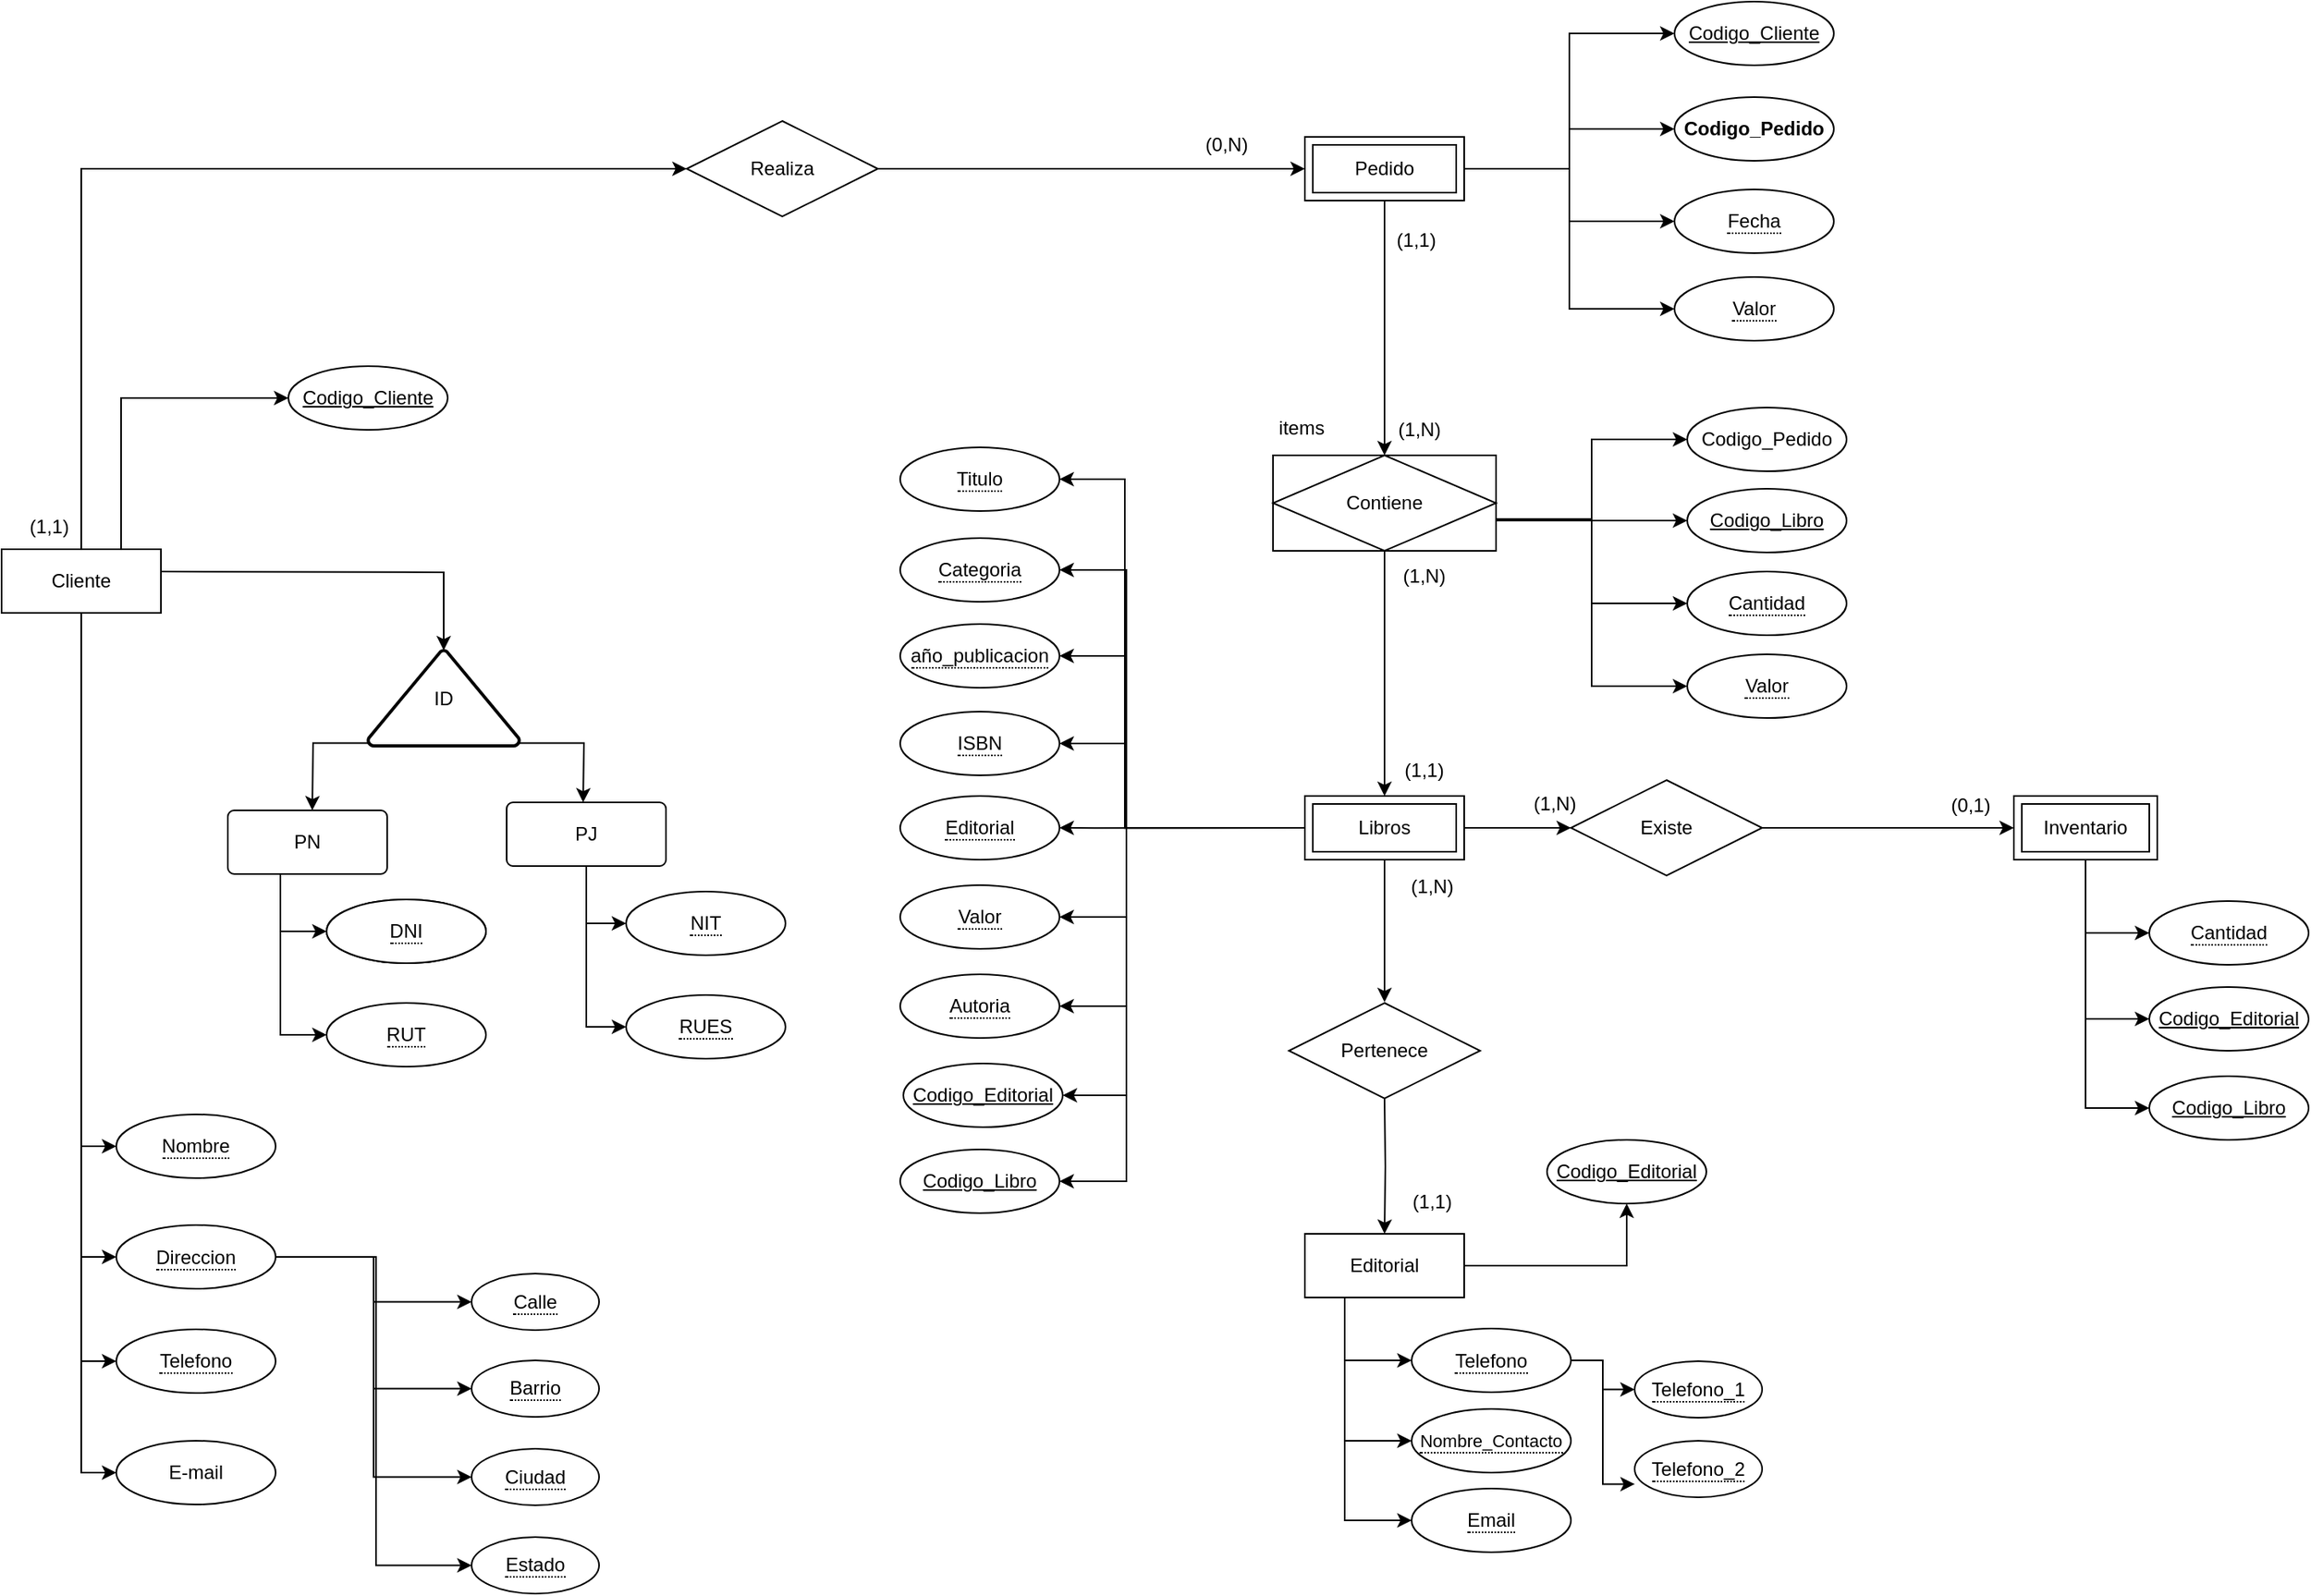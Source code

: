 <mxfile version="26.2.15">
  <diagram name="Página-1" id="f76_jhoxPVviZG38z_1E">
    <mxGraphModel dx="1513" dy="857" grid="1" gridSize="10" guides="1" tooltips="1" connect="1" arrows="1" fold="1" page="1" pageScale="1" pageWidth="827" pageHeight="1169" math="0" shadow="0">
      <root>
        <mxCell id="0" />
        <mxCell id="1" parent="0" />
        <mxCell id="34kUV8tnnTnbiP_79MM_-29" style="edgeStyle=orthogonalEdgeStyle;rounded=0;orthogonalLoop=1;jettySize=auto;html=1;entryX=0.5;entryY=0;entryDx=0;entryDy=0;entryPerimeter=0;" parent="1" target="34kUV8tnnTnbiP_79MM_-28" edge="1">
          <mxGeometry relative="1" as="geometry">
            <mxPoint x="-597" y="418" as="targetPoint" />
            <mxPoint x="-621" y="373" as="sourcePoint" />
          </mxGeometry>
        </mxCell>
        <mxCell id="MqPCgHGpFxPd_fm8tu7P-38" style="edgeStyle=orthogonalEdgeStyle;rounded=0;orthogonalLoop=1;jettySize=auto;html=1;entryX=0.5;entryY=0;entryDx=0;entryDy=0;" parent="1" source="MqPCgHGpFxPd_fm8tu7P-28" target="MqPCgHGpFxPd_fm8tu7P-52" edge="1">
          <mxGeometry relative="1" as="geometry">
            <mxPoint x="148" y="274" as="targetPoint" />
          </mxGeometry>
        </mxCell>
        <mxCell id="34kUV8tnnTnbiP_79MM_-56" style="edgeStyle=orthogonalEdgeStyle;rounded=0;orthogonalLoop=1;jettySize=auto;html=1;entryX=0;entryY=0.5;entryDx=0;entryDy=0;" parent="1" source="MqPCgHGpFxPd_fm8tu7P-28" target="34kUV8tnnTnbiP_79MM_-54" edge="1">
          <mxGeometry relative="1" as="geometry" />
        </mxCell>
        <mxCell id="34kUV8tnnTnbiP_79MM_-57" style="edgeStyle=orthogonalEdgeStyle;rounded=0;orthogonalLoop=1;jettySize=auto;html=1;exitX=1;exitY=0.5;exitDx=0;exitDy=0;entryX=0;entryY=0.5;entryDx=0;entryDy=0;" parent="1" source="MqPCgHGpFxPd_fm8tu7P-28" target="34kUV8tnnTnbiP_79MM_-55" edge="1">
          <mxGeometry relative="1" as="geometry" />
        </mxCell>
        <mxCell id="nPXkG0UGi4ukzNOWjnQM-18" style="edgeStyle=orthogonalEdgeStyle;rounded=0;orthogonalLoop=1;jettySize=auto;html=1;entryX=0;entryY=0.5;entryDx=0;entryDy=0;" parent="1" source="MqPCgHGpFxPd_fm8tu7P-28" target="nPXkG0UGi4ukzNOWjnQM-17" edge="1">
          <mxGeometry relative="1" as="geometry" />
        </mxCell>
        <mxCell id="nPXkG0UGi4ukzNOWjnQM-19" style="edgeStyle=orthogonalEdgeStyle;rounded=0;orthogonalLoop=1;jettySize=auto;html=1;entryX=0;entryY=0.5;entryDx=0;entryDy=0;" parent="1" source="MqPCgHGpFxPd_fm8tu7P-28" target="nPXkG0UGi4ukzNOWjnQM-8" edge="1">
          <mxGeometry relative="1" as="geometry" />
        </mxCell>
        <mxCell id="MqPCgHGpFxPd_fm8tu7P-28" value="Pedido" style="shape=ext;margin=3;double=1;whiteSpace=wrap;html=1;align=center;" parent="1" vertex="1">
          <mxGeometry x="98" y="100" width="100" height="40" as="geometry" />
        </mxCell>
        <mxCell id="34kUV8tnnTnbiP_79MM_-85" style="edgeStyle=orthogonalEdgeStyle;rounded=0;orthogonalLoop=1;jettySize=auto;html=1;exitX=0.25;exitY=1;exitDx=0;exitDy=0;entryX=0;entryY=0.5;entryDx=0;entryDy=0;" parent="1" source="MqPCgHGpFxPd_fm8tu7P-29" target="34kUV8tnnTnbiP_79MM_-76" edge="1">
          <mxGeometry relative="1" as="geometry" />
        </mxCell>
        <mxCell id="34kUV8tnnTnbiP_79MM_-86" style="edgeStyle=orthogonalEdgeStyle;rounded=0;orthogonalLoop=1;jettySize=auto;html=1;exitX=0.25;exitY=1;exitDx=0;exitDy=0;entryX=0;entryY=0.5;entryDx=0;entryDy=0;" parent="1" source="MqPCgHGpFxPd_fm8tu7P-29" target="34kUV8tnnTnbiP_79MM_-77" edge="1">
          <mxGeometry relative="1" as="geometry" />
        </mxCell>
        <mxCell id="34kUV8tnnTnbiP_79MM_-87" style="edgeStyle=orthogonalEdgeStyle;rounded=0;orthogonalLoop=1;jettySize=auto;html=1;exitX=0.25;exitY=1;exitDx=0;exitDy=0;entryX=0;entryY=0.5;entryDx=0;entryDy=0;" parent="1" source="MqPCgHGpFxPd_fm8tu7P-29" target="34kUV8tnnTnbiP_79MM_-78" edge="1">
          <mxGeometry relative="1" as="geometry" />
        </mxCell>
        <mxCell id="nPXkG0UGi4ukzNOWjnQM-37" style="edgeStyle=orthogonalEdgeStyle;rounded=0;orthogonalLoop=1;jettySize=auto;html=1;entryX=0.5;entryY=1;entryDx=0;entryDy=0;" parent="1" source="MqPCgHGpFxPd_fm8tu7P-29" target="nPXkG0UGi4ukzNOWjnQM-6" edge="1">
          <mxGeometry relative="1" as="geometry" />
        </mxCell>
        <mxCell id="MqPCgHGpFxPd_fm8tu7P-29" value="Editorial" style="whiteSpace=wrap;html=1;align=center;" parent="1" vertex="1">
          <mxGeometry x="98" y="789" width="100" height="40" as="geometry" />
        </mxCell>
        <mxCell id="MqPCgHGpFxPd_fm8tu7P-43" style="edgeStyle=orthogonalEdgeStyle;rounded=0;orthogonalLoop=1;jettySize=auto;html=1;entryX=0.5;entryY=0;entryDx=0;entryDy=0;" parent="1" source="MqPCgHGpFxPd_fm8tu7P-30" edge="1">
          <mxGeometry relative="1" as="geometry">
            <mxPoint x="148" y="643.5" as="targetPoint" />
          </mxGeometry>
        </mxCell>
        <mxCell id="MqPCgHGpFxPd_fm8tu7P-48" style="edgeStyle=orthogonalEdgeStyle;rounded=0;orthogonalLoop=1;jettySize=auto;html=1;entryX=0;entryY=0.5;entryDx=0;entryDy=0;" parent="1" source="MqPCgHGpFxPd_fm8tu7P-30" target="MqPCgHGpFxPd_fm8tu7P-47" edge="1">
          <mxGeometry relative="1" as="geometry">
            <mxPoint x="299" y="534" as="targetPoint" />
          </mxGeometry>
        </mxCell>
        <mxCell id="34kUV8tnnTnbiP_79MM_-70" style="edgeStyle=orthogonalEdgeStyle;rounded=0;orthogonalLoop=1;jettySize=auto;html=1;entryX=1;entryY=0.5;entryDx=0;entryDy=0;exitX=0;exitY=0.5;exitDx=0;exitDy=0;" parent="1" source="MqPCgHGpFxPd_fm8tu7P-30" target="34kUV8tnnTnbiP_79MM_-61" edge="1">
          <mxGeometry relative="1" as="geometry">
            <mxPoint x="-55.0" y="308" as="targetPoint" />
            <Array as="points">
              <mxPoint x="-14" y="534" />
              <mxPoint x="-14" y="372" />
            </Array>
            <mxPoint x="44" y="534" as="sourcePoint" />
          </mxGeometry>
        </mxCell>
        <mxCell id="34kUV8tnnTnbiP_79MM_-71" style="edgeStyle=orthogonalEdgeStyle;rounded=0;orthogonalLoop=1;jettySize=auto;html=1;entryX=1;entryY=0.5;entryDx=0;entryDy=0;exitX=0;exitY=0.5;exitDx=0;exitDy=0;" parent="1" source="MqPCgHGpFxPd_fm8tu7P-30" target="34kUV8tnnTnbiP_79MM_-62" edge="1">
          <mxGeometry relative="1" as="geometry">
            <mxPoint x="-55.0" y="362.0" as="targetPoint" />
            <Array as="points">
              <mxPoint x="-14" y="534" />
              <mxPoint x="-14" y="426" />
            </Array>
            <mxPoint x="44" y="534" as="sourcePoint" />
          </mxGeometry>
        </mxCell>
        <mxCell id="34kUV8tnnTnbiP_79MM_-72" style="edgeStyle=orthogonalEdgeStyle;rounded=0;orthogonalLoop=1;jettySize=auto;html=1;entryX=1;entryY=0.5;entryDx=0;entryDy=0;exitX=0;exitY=0.5;exitDx=0;exitDy=0;" parent="1" source="MqPCgHGpFxPd_fm8tu7P-30" target="34kUV8tnnTnbiP_79MM_-63" edge="1">
          <mxGeometry relative="1" as="geometry">
            <mxPoint x="-55.0" y="515" as="targetPoint" />
            <Array as="points">
              <mxPoint x="-14" y="534" />
              <mxPoint x="-14" y="481" />
            </Array>
            <mxPoint x="44" y="534.059" as="sourcePoint" />
          </mxGeometry>
        </mxCell>
        <mxCell id="34kUV8tnnTnbiP_79MM_-75" style="edgeStyle=orthogonalEdgeStyle;rounded=0;orthogonalLoop=1;jettySize=auto;html=1;entryX=1;entryY=0.5;entryDx=0;entryDy=0;exitX=0;exitY=0.5;exitDx=0;exitDy=0;" parent="1" source="MqPCgHGpFxPd_fm8tu7P-30" target="34kUV8tnnTnbiP_79MM_-67" edge="1">
          <mxGeometry relative="1" as="geometry">
            <mxPoint x="-55.0" y="663" as="targetPoint" />
            <Array as="points">
              <mxPoint x="-14" y="534" />
              <mxPoint x="-14" y="646" />
            </Array>
            <mxPoint x="44" y="534.059" as="sourcePoint" />
          </mxGeometry>
        </mxCell>
        <mxCell id="nPXkG0UGi4ukzNOWjnQM-13" style="edgeStyle=orthogonalEdgeStyle;rounded=0;orthogonalLoop=1;jettySize=auto;html=1;entryX=1;entryY=0.5;entryDx=0;entryDy=0;exitX=0;exitY=0.5;exitDx=0;exitDy=0;" parent="1" source="MqPCgHGpFxPd_fm8tu7P-30" target="nPXkG0UGi4ukzNOWjnQM-12" edge="1">
          <mxGeometry relative="1" as="geometry">
            <mxPoint x="44" y="534.059" as="sourcePoint" />
            <Array as="points">
              <mxPoint x="-14" y="534" />
              <mxPoint x="-14" y="702" />
            </Array>
          </mxGeometry>
        </mxCell>
        <mxCell id="nPXkG0UGi4ukzNOWjnQM-25" style="edgeStyle=orthogonalEdgeStyle;rounded=0;orthogonalLoop=1;jettySize=auto;html=1;entryX=1;entryY=0.5;entryDx=0;entryDy=0;exitX=0;exitY=0.5;exitDx=0;exitDy=0;" parent="1" source="MqPCgHGpFxPd_fm8tu7P-30" target="nPXkG0UGi4ukzNOWjnQM-24" edge="1">
          <mxGeometry relative="1" as="geometry">
            <mxPoint x="44" y="534.059" as="sourcePoint" />
            <Array as="points">
              <mxPoint x="-14" y="534" />
              <mxPoint x="-14" y="756" />
            </Array>
          </mxGeometry>
        </mxCell>
        <mxCell id="nPXkG0UGi4ukzNOWjnQM-34" style="edgeStyle=orthogonalEdgeStyle;rounded=0;orthogonalLoop=1;jettySize=auto;html=1;entryX=1;entryY=0.5;entryDx=0;entryDy=0;" parent="1" target="34kUV8tnnTnbiP_79MM_-60" edge="1">
          <mxGeometry relative="1" as="geometry">
            <mxPoint x="105" y="534.059" as="sourcePoint" />
            <mxPoint x="-49.0" y="315" as="targetPoint" />
            <Array as="points">
              <mxPoint x="-15" y="534" />
              <mxPoint x="-15" y="315" />
            </Array>
          </mxGeometry>
        </mxCell>
        <mxCell id="MqPCgHGpFxPd_fm8tu7P-30" value="Libros" style="shape=ext;margin=3;double=1;whiteSpace=wrap;html=1;align=center;" parent="1" vertex="1">
          <mxGeometry x="98" y="514" width="100" height="40" as="geometry" />
        </mxCell>
        <mxCell id="nPXkG0UGi4ukzNOWjnQM-15" style="edgeStyle=orthogonalEdgeStyle;rounded=0;orthogonalLoop=1;jettySize=auto;html=1;entryX=0;entryY=0.5;entryDx=0;entryDy=0;" parent="1" source="MqPCgHGpFxPd_fm8tu7P-31" target="34kUV8tnnTnbiP_79MM_-58" edge="1">
          <mxGeometry relative="1" as="geometry" />
        </mxCell>
        <mxCell id="nPXkG0UGi4ukzNOWjnQM-16" style="edgeStyle=orthogonalEdgeStyle;rounded=0;orthogonalLoop=1;jettySize=auto;html=1;entryX=0;entryY=0.5;entryDx=0;entryDy=0;" parent="1" source="MqPCgHGpFxPd_fm8tu7P-31" target="nPXkG0UGi4ukzNOWjnQM-14" edge="1">
          <mxGeometry relative="1" as="geometry" />
        </mxCell>
        <mxCell id="nPXkG0UGi4ukzNOWjnQM-29" style="edgeStyle=orthogonalEdgeStyle;rounded=0;orthogonalLoop=1;jettySize=auto;html=1;entryX=0;entryY=0.5;entryDx=0;entryDy=0;" parent="1" source="MqPCgHGpFxPd_fm8tu7P-31" target="nPXkG0UGi4ukzNOWjnQM-28" edge="1">
          <mxGeometry relative="1" as="geometry" />
        </mxCell>
        <mxCell id="MqPCgHGpFxPd_fm8tu7P-31" value="Inventario" style="shape=ext;margin=3;double=1;whiteSpace=wrap;html=1;align=center;" parent="1" vertex="1">
          <mxGeometry x="543" y="514" width="90" height="40" as="geometry" />
        </mxCell>
        <mxCell id="MqPCgHGpFxPd_fm8tu7P-34" style="edgeStyle=orthogonalEdgeStyle;rounded=0;orthogonalLoop=1;jettySize=auto;html=1;" parent="1" source="MqPCgHGpFxPd_fm8tu7P-32" target="MqPCgHGpFxPd_fm8tu7P-28" edge="1">
          <mxGeometry relative="1" as="geometry" />
        </mxCell>
        <mxCell id="MqPCgHGpFxPd_fm8tu7P-32" value="Realiza" style="shape=rhombus;perimeter=rhombusPerimeter;whiteSpace=wrap;html=1;align=center;" parent="1" vertex="1">
          <mxGeometry x="-290" y="90" width="120" height="60" as="geometry" />
        </mxCell>
        <mxCell id="MqPCgHGpFxPd_fm8tu7P-35" value="(1,1)" style="text;html=1;align=center;verticalAlign=middle;whiteSpace=wrap;rounded=0;" parent="1" vertex="1">
          <mxGeometry x="-720" y="330" width="60" height="30" as="geometry" />
        </mxCell>
        <mxCell id="MqPCgHGpFxPd_fm8tu7P-36" value="(0,N)" style="text;html=1;align=center;verticalAlign=middle;whiteSpace=wrap;rounded=0;" parent="1" vertex="1">
          <mxGeometry x="19" y="90" width="60" height="30" as="geometry" />
        </mxCell>
        <mxCell id="MqPCgHGpFxPd_fm8tu7P-39" style="edgeStyle=orthogonalEdgeStyle;rounded=0;orthogonalLoop=1;jettySize=auto;html=1;entryX=0.5;entryY=0;entryDx=0;entryDy=0;" parent="1" source="MqPCgHGpFxPd_fm8tu7P-52" target="MqPCgHGpFxPd_fm8tu7P-30" edge="1">
          <mxGeometry relative="1" as="geometry">
            <mxPoint x="148" y="334" as="sourcePoint" />
          </mxGeometry>
        </mxCell>
        <mxCell id="MqPCgHGpFxPd_fm8tu7P-40" value="(1,1)" style="text;html=1;align=center;verticalAlign=middle;whiteSpace=wrap;rounded=0;" parent="1" vertex="1">
          <mxGeometry x="138" y="150" width="60" height="30" as="geometry" />
        </mxCell>
        <mxCell id="MqPCgHGpFxPd_fm8tu7P-41" value="(1,N)" style="text;html=1;align=center;verticalAlign=middle;whiteSpace=wrap;rounded=0;" parent="1" vertex="1">
          <mxGeometry x="148" y="330" width="60" height="30" as="geometry" />
        </mxCell>
        <mxCell id="MqPCgHGpFxPd_fm8tu7P-44" style="edgeStyle=orthogonalEdgeStyle;rounded=0;orthogonalLoop=1;jettySize=auto;html=1;" parent="1" target="MqPCgHGpFxPd_fm8tu7P-29" edge="1">
          <mxGeometry relative="1" as="geometry">
            <mxPoint x="148" y="703.5" as="sourcePoint" />
          </mxGeometry>
        </mxCell>
        <mxCell id="MqPCgHGpFxPd_fm8tu7P-42" value="Pertenece" style="shape=rhombus;perimeter=rhombusPerimeter;whiteSpace=wrap;html=1;align=center;" parent="1" vertex="1">
          <mxGeometry x="88" y="644" width="120" height="60" as="geometry" />
        </mxCell>
        <mxCell id="MqPCgHGpFxPd_fm8tu7P-45" value="(1,N)" style="text;html=1;align=center;verticalAlign=middle;whiteSpace=wrap;rounded=0;" parent="1" vertex="1">
          <mxGeometry x="148" y="556" width="60" height="30" as="geometry" />
        </mxCell>
        <mxCell id="MqPCgHGpFxPd_fm8tu7P-46" value="(1,1)" style="text;html=1;align=center;verticalAlign=middle;whiteSpace=wrap;rounded=0;" parent="1" vertex="1">
          <mxGeometry x="148" y="754" width="60" height="30" as="geometry" />
        </mxCell>
        <mxCell id="D7mry2TA_s-x0uguC8gb-4" style="edgeStyle=orthogonalEdgeStyle;rounded=0;orthogonalLoop=1;jettySize=auto;html=1;entryX=0;entryY=0.5;entryDx=0;entryDy=0;" parent="1" source="MqPCgHGpFxPd_fm8tu7P-47" target="MqPCgHGpFxPd_fm8tu7P-31" edge="1">
          <mxGeometry relative="1" as="geometry" />
        </mxCell>
        <mxCell id="MqPCgHGpFxPd_fm8tu7P-47" value="Existe" style="shape=rhombus;perimeter=rhombusPerimeter;whiteSpace=wrap;html=1;align=center;" parent="1" vertex="1">
          <mxGeometry x="265" y="504" width="120" height="60" as="geometry" />
        </mxCell>
        <mxCell id="MqPCgHGpFxPd_fm8tu7P-50" value="(1,N)" style="text;html=1;align=center;verticalAlign=middle;whiteSpace=wrap;rounded=0;" parent="1" vertex="1">
          <mxGeometry x="143" y="361" width="60" height="30" as="geometry" />
        </mxCell>
        <mxCell id="MqPCgHGpFxPd_fm8tu7P-51" value="(0,1)" style="text;html=1;align=center;verticalAlign=middle;whiteSpace=wrap;rounded=0;" parent="1" vertex="1">
          <mxGeometry x="486" y="505" width="60" height="30" as="geometry" />
        </mxCell>
        <mxCell id="MqPCgHGpFxPd_fm8tu7P-53" value="items" style="text;html=1;align=center;verticalAlign=middle;whiteSpace=wrap;rounded=0;" parent="1" vertex="1">
          <mxGeometry x="66" y="268" width="60" height="30" as="geometry" />
        </mxCell>
        <mxCell id="MqPCgHGpFxPd_fm8tu7P-55" value="(1,N)" style="text;html=1;align=center;verticalAlign=middle;whiteSpace=wrap;rounded=0;" parent="1" vertex="1">
          <mxGeometry x="140" y="269" width="60" height="30" as="geometry" />
        </mxCell>
        <mxCell id="MqPCgHGpFxPd_fm8tu7P-56" value="(1,N)" style="text;html=1;align=center;verticalAlign=middle;whiteSpace=wrap;rounded=0;" parent="1" vertex="1">
          <mxGeometry x="172" y="311" width="60" height="30" as="geometry" />
        </mxCell>
        <mxCell id="34kUV8tnnTnbiP_79MM_-1" value="&lt;span style=&quot;border-bottom: 1px dotted&quot;&gt;Nombre&lt;/span&gt;" style="ellipse;whiteSpace=wrap;html=1;align=center;" parent="1" vertex="1">
          <mxGeometry x="-648" y="714" width="100" height="40" as="geometry" />
        </mxCell>
        <mxCell id="34kUV8tnnTnbiP_79MM_-17" style="edgeStyle=orthogonalEdgeStyle;rounded=0;orthogonalLoop=1;jettySize=auto;html=1;entryX=0;entryY=0.5;entryDx=0;entryDy=0;" parent="1" source="34kUV8tnnTnbiP_79MM_-4" target="34kUV8tnnTnbiP_79MM_-13" edge="1">
          <mxGeometry relative="1" as="geometry">
            <mxPoint x="-476.0" y="836.25" as="targetPoint" />
          </mxGeometry>
        </mxCell>
        <mxCell id="34kUV8tnnTnbiP_79MM_-18" style="edgeStyle=orthogonalEdgeStyle;rounded=0;orthogonalLoop=1;jettySize=auto;html=1;entryX=0;entryY=0.5;entryDx=0;entryDy=0;" parent="1" source="34kUV8tnnTnbiP_79MM_-4" target="34kUV8tnnTnbiP_79MM_-14" edge="1">
          <mxGeometry relative="1" as="geometry">
            <mxPoint x="-476.0" y="890.75" as="targetPoint" />
          </mxGeometry>
        </mxCell>
        <mxCell id="34kUV8tnnTnbiP_79MM_-23" style="edgeStyle=orthogonalEdgeStyle;rounded=0;orthogonalLoop=1;jettySize=auto;html=1;entryX=0;entryY=0.5;entryDx=0;entryDy=0;" parent="1" source="34kUV8tnnTnbiP_79MM_-4" target="34kUV8tnnTnbiP_79MM_-15" edge="1">
          <mxGeometry relative="1" as="geometry">
            <mxPoint x="-476.0" y="946.25" as="targetPoint" />
          </mxGeometry>
        </mxCell>
        <mxCell id="34kUV8tnnTnbiP_79MM_-4" value="&lt;span style=&quot;border-bottom: 1px dotted&quot;&gt;Direccion&lt;/span&gt;" style="ellipse;whiteSpace=wrap;html=1;align=center;" parent="1" vertex="1">
          <mxGeometry x="-648" y="783.5" width="100" height="40" as="geometry" />
        </mxCell>
        <mxCell id="34kUV8tnnTnbiP_79MM_-6" value="&lt;span style=&quot;border-bottom: 1px dotted&quot;&gt;Telefono&lt;/span&gt;" style="ellipse;whiteSpace=wrap;html=1;align=center;" parent="1" vertex="1">
          <mxGeometry x="-648" y="849" width="100" height="40" as="geometry" />
        </mxCell>
        <mxCell id="34kUV8tnnTnbiP_79MM_-8" value="E-mail" style="ellipse;whiteSpace=wrap;html=1;align=center;" parent="1" vertex="1">
          <mxGeometry x="-648" y="919" width="100" height="40" as="geometry" />
        </mxCell>
        <mxCell id="34kUV8tnnTnbiP_79MM_-10" style="edgeStyle=orthogonalEdgeStyle;rounded=0;orthogonalLoop=1;jettySize=auto;html=1;entryX=0;entryY=0.5;entryDx=0;entryDy=0;exitX=0.5;exitY=1;exitDx=0;exitDy=0;" parent="1" source="34kUV8tnnTnbiP_79MM_-32" target="34kUV8tnnTnbiP_79MM_-6" edge="1">
          <mxGeometry relative="1" as="geometry">
            <mxPoint x="-673.941" y="444" as="sourcePoint" />
          </mxGeometry>
        </mxCell>
        <mxCell id="34kUV8tnnTnbiP_79MM_-13" value="&lt;span style=&quot;border-bottom: 1px dotted&quot;&gt;Calle&lt;/span&gt;" style="ellipse;whiteSpace=wrap;html=1;align=center;" parent="1" vertex="1">
          <mxGeometry x="-425" y="814" width="80" height="35.5" as="geometry" />
        </mxCell>
        <mxCell id="34kUV8tnnTnbiP_79MM_-14" value="&lt;span style=&quot;border-bottom: 1px dotted&quot;&gt;Barrio&lt;/span&gt;" style="ellipse;whiteSpace=wrap;html=1;align=center;" parent="1" vertex="1">
          <mxGeometry x="-425" y="868.5" width="80" height="35.5" as="geometry" />
        </mxCell>
        <mxCell id="34kUV8tnnTnbiP_79MM_-15" value="&lt;span style=&quot;border-bottom: 1px dotted&quot;&gt;Ciudad&lt;/span&gt;" style="ellipse;whiteSpace=wrap;html=1;align=center;" parent="1" vertex="1">
          <mxGeometry x="-425" y="924" width="80" height="35.5" as="geometry" />
        </mxCell>
        <mxCell id="34kUV8tnnTnbiP_79MM_-16" value="&lt;span style=&quot;border-bottom: 1px dotted&quot;&gt;Estado&lt;/span&gt;" style="ellipse;whiteSpace=wrap;html=1;align=center;" parent="1" vertex="1">
          <mxGeometry x="-425" y="979.5" width="80" height="35.5" as="geometry" />
        </mxCell>
        <mxCell id="34kUV8tnnTnbiP_79MM_-24" style="edgeStyle=orthogonalEdgeStyle;rounded=0;orthogonalLoop=1;jettySize=auto;html=1;entryX=0;entryY=0.5;entryDx=0;entryDy=0;exitX=1;exitY=0.5;exitDx=0;exitDy=0;" parent="1" source="34kUV8tnnTnbiP_79MM_-4" target="34kUV8tnnTnbiP_79MM_-16" edge="1">
          <mxGeometry relative="1" as="geometry">
            <mxPoint x="-505.0" y="807.451" as="sourcePoint" />
            <mxPoint x="-433" y="1014.995" as="targetPoint" />
            <Array as="points">
              <mxPoint x="-485" y="803" />
              <mxPoint x="-485" y="997" />
            </Array>
          </mxGeometry>
        </mxCell>
        <mxCell id="34kUV8tnnTnbiP_79MM_-38" style="edgeStyle=orthogonalEdgeStyle;rounded=0;orthogonalLoop=1;jettySize=auto;html=1;exitX=0.99;exitY=0.97;exitDx=0;exitDy=0;exitPerimeter=0;" parent="1" source="34kUV8tnnTnbiP_79MM_-28" edge="1">
          <mxGeometry relative="1" as="geometry">
            <mxPoint x="-355" y="518" as="targetPoint" />
          </mxGeometry>
        </mxCell>
        <mxCell id="34kUV8tnnTnbiP_79MM_-39" style="edgeStyle=orthogonalEdgeStyle;rounded=0;orthogonalLoop=1;jettySize=auto;html=1;entryX=0.5;entryY=0;entryDx=0;entryDy=0;exitX=0.01;exitY=0.97;exitDx=0;exitDy=0;exitPerimeter=0;" parent="1" source="34kUV8tnnTnbiP_79MM_-28" edge="1">
          <mxGeometry relative="1" as="geometry">
            <mxPoint x="-525" y="523" as="targetPoint" />
          </mxGeometry>
        </mxCell>
        <mxCell id="34kUV8tnnTnbiP_79MM_-28" value="ID" style="strokeWidth=2;html=1;shape=mxgraph.flowchart.extract_or_measurement;whiteSpace=wrap;" parent="1" vertex="1">
          <mxGeometry x="-490" y="422.5" width="95" height="60" as="geometry" />
        </mxCell>
        <mxCell id="34kUV8tnnTnbiP_79MM_-47" style="edgeStyle=orthogonalEdgeStyle;rounded=0;orthogonalLoop=1;jettySize=auto;html=1;entryX=0;entryY=0.5;entryDx=0;entryDy=0;exitX=0.33;exitY=0.926;exitDx=0;exitDy=0;exitPerimeter=0;" parent="1" source="34kUV8tnnTnbiP_79MM_-31" target="34kUV8tnnTnbiP_79MM_-43" edge="1">
          <mxGeometry relative="1" as="geometry" />
        </mxCell>
        <mxCell id="34kUV8tnnTnbiP_79MM_-48" style="edgeStyle=orthogonalEdgeStyle;rounded=0;orthogonalLoop=1;jettySize=auto;html=1;entryX=0;entryY=0.5;entryDx=0;entryDy=0;exitX=0.33;exitY=1.015;exitDx=0;exitDy=0;exitPerimeter=0;" parent="1" source="34kUV8tnnTnbiP_79MM_-31" target="34kUV8tnnTnbiP_79MM_-44" edge="1">
          <mxGeometry relative="1" as="geometry" />
        </mxCell>
        <mxCell id="34kUV8tnnTnbiP_79MM_-31" value="PN" style="rounded=1;arcSize=10;whiteSpace=wrap;html=1;align=center;" parent="1" vertex="1">
          <mxGeometry x="-578" y="523" width="100" height="40" as="geometry" />
        </mxCell>
        <mxCell id="34kUV8tnnTnbiP_79MM_-33" style="edgeStyle=orthogonalEdgeStyle;rounded=0;orthogonalLoop=1;jettySize=auto;html=1;entryX=0;entryY=0.5;entryDx=0;entryDy=0;" parent="1" source="34kUV8tnnTnbiP_79MM_-32" target="34kUV8tnnTnbiP_79MM_-1" edge="1">
          <mxGeometry relative="1" as="geometry" />
        </mxCell>
        <mxCell id="34kUV8tnnTnbiP_79MM_-35" style="edgeStyle=orthogonalEdgeStyle;rounded=0;orthogonalLoop=1;jettySize=auto;html=1;entryX=0;entryY=0.5;entryDx=0;entryDy=0;" parent="1" source="34kUV8tnnTnbiP_79MM_-32" target="34kUV8tnnTnbiP_79MM_-4" edge="1">
          <mxGeometry relative="1" as="geometry" />
        </mxCell>
        <mxCell id="34kUV8tnnTnbiP_79MM_-36" style="edgeStyle=orthogonalEdgeStyle;rounded=0;orthogonalLoop=1;jettySize=auto;html=1;entryX=0;entryY=0.5;entryDx=0;entryDy=0;" parent="1" source="34kUV8tnnTnbiP_79MM_-32" target="34kUV8tnnTnbiP_79MM_-8" edge="1">
          <mxGeometry relative="1" as="geometry" />
        </mxCell>
        <mxCell id="34kUV8tnnTnbiP_79MM_-65" style="edgeStyle=orthogonalEdgeStyle;rounded=0;orthogonalLoop=1;jettySize=auto;html=1;entryX=0;entryY=0.5;entryDx=0;entryDy=0;" parent="1" source="34kUV8tnnTnbiP_79MM_-32" target="MqPCgHGpFxPd_fm8tu7P-32" edge="1">
          <mxGeometry relative="1" as="geometry">
            <Array as="points">
              <mxPoint x="-670" y="120" />
            </Array>
          </mxGeometry>
        </mxCell>
        <mxCell id="nPXkG0UGi4ukzNOWjnQM-4" style="edgeStyle=orthogonalEdgeStyle;rounded=0;orthogonalLoop=1;jettySize=auto;html=1;exitX=0.75;exitY=0;exitDx=0;exitDy=0;entryX=0;entryY=0.5;entryDx=0;entryDy=0;" parent="1" source="34kUV8tnnTnbiP_79MM_-32" target="nPXkG0UGi4ukzNOWjnQM-1" edge="1">
          <mxGeometry relative="1" as="geometry" />
        </mxCell>
        <mxCell id="34kUV8tnnTnbiP_79MM_-32" value="Cliente" style="whiteSpace=wrap;html=1;align=center;" parent="1" vertex="1">
          <mxGeometry x="-720" y="359" width="100" height="40" as="geometry" />
        </mxCell>
        <mxCell id="34kUV8tnnTnbiP_79MM_-52" style="edgeStyle=orthogonalEdgeStyle;rounded=0;orthogonalLoop=1;jettySize=auto;html=1;entryX=0;entryY=0.5;entryDx=0;entryDy=0;" parent="1" source="34kUV8tnnTnbiP_79MM_-37" target="34kUV8tnnTnbiP_79MM_-45" edge="1">
          <mxGeometry relative="1" as="geometry" />
        </mxCell>
        <mxCell id="34kUV8tnnTnbiP_79MM_-53" style="edgeStyle=orthogonalEdgeStyle;rounded=0;orthogonalLoop=1;jettySize=auto;html=1;entryX=0;entryY=0.5;entryDx=0;entryDy=0;" parent="1" source="34kUV8tnnTnbiP_79MM_-37" target="34kUV8tnnTnbiP_79MM_-46" edge="1">
          <mxGeometry relative="1" as="geometry" />
        </mxCell>
        <mxCell id="34kUV8tnnTnbiP_79MM_-37" value="PJ" style="rounded=1;arcSize=10;whiteSpace=wrap;html=1;align=center;" parent="1" vertex="1">
          <mxGeometry x="-403" y="518" width="100" height="40" as="geometry" />
        </mxCell>
        <mxCell id="34kUV8tnnTnbiP_79MM_-42" value="&lt;span style=&quot;border-bottom: 1px dotted&quot;&gt;Nombre&lt;/span&gt;" style="ellipse;whiteSpace=wrap;html=1;align=center;" parent="1" vertex="1">
          <mxGeometry x="-516" y="579" width="100" height="40" as="geometry" />
        </mxCell>
        <mxCell id="34kUV8tnnTnbiP_79MM_-43" value="&lt;span style=&quot;border-bottom: 1px dotted&quot;&gt;DNI&lt;/span&gt;" style="ellipse;whiteSpace=wrap;html=1;align=center;" parent="1" vertex="1">
          <mxGeometry x="-516" y="579" width="100" height="40" as="geometry" />
        </mxCell>
        <mxCell id="34kUV8tnnTnbiP_79MM_-44" value="&lt;span style=&quot;border-bottom: 1px dotted&quot;&gt;RUT&lt;/span&gt;" style="ellipse;whiteSpace=wrap;html=1;align=center;" parent="1" vertex="1">
          <mxGeometry x="-516" y="644" width="100" height="40" as="geometry" />
        </mxCell>
        <mxCell id="34kUV8tnnTnbiP_79MM_-45" value="&lt;span style=&quot;border-bottom: 1px dotted&quot;&gt;NIT&lt;/span&gt;" style="ellipse;whiteSpace=wrap;html=1;align=center;" parent="1" vertex="1">
          <mxGeometry x="-328" y="574" width="100" height="40" as="geometry" />
        </mxCell>
        <mxCell id="34kUV8tnnTnbiP_79MM_-46" value="&lt;span style=&quot;border-bottom: 1px dotted&quot;&gt;RUES&lt;/span&gt;" style="ellipse;whiteSpace=wrap;html=1;align=center;" parent="1" vertex="1">
          <mxGeometry x="-328" y="639" width="100" height="40" as="geometry" />
        </mxCell>
        <mxCell id="34kUV8tnnTnbiP_79MM_-54" value="&lt;span style=&quot;border-bottom: 1px dotted&quot;&gt;Fecha&lt;/span&gt;" style="ellipse;whiteSpace=wrap;html=1;align=center;" parent="1" vertex="1">
          <mxGeometry x="330" y="133" width="100" height="40" as="geometry" />
        </mxCell>
        <mxCell id="34kUV8tnnTnbiP_79MM_-55" value="&lt;span style=&quot;border-bottom: 1px dotted&quot;&gt;Valor&lt;/span&gt;" style="ellipse;whiteSpace=wrap;html=1;align=center;" parent="1" vertex="1">
          <mxGeometry x="330" y="188" width="100" height="40" as="geometry" />
        </mxCell>
        <mxCell id="34kUV8tnnTnbiP_79MM_-58" value="&lt;span style=&quot;border-bottom: 1px dotted&quot;&gt;Cantidad&lt;/span&gt;" style="ellipse;whiteSpace=wrap;html=1;align=center;" parent="1" vertex="1">
          <mxGeometry x="628" y="580" width="100" height="40" as="geometry" />
        </mxCell>
        <mxCell id="34kUV8tnnTnbiP_79MM_-60" value="&lt;span style=&quot;border-bottom: 1px dotted&quot;&gt;Titulo&lt;/span&gt;" style="ellipse;whiteSpace=wrap;html=1;align=center;" parent="1" vertex="1">
          <mxGeometry x="-156" y="295" width="100" height="40" as="geometry" />
        </mxCell>
        <mxCell id="34kUV8tnnTnbiP_79MM_-61" value="&lt;span style=&quot;border-bottom: 1px dotted&quot;&gt;Categoria&lt;/span&gt;" style="ellipse;whiteSpace=wrap;html=1;align=center;" parent="1" vertex="1">
          <mxGeometry x="-156" y="352" width="100" height="40" as="geometry" />
        </mxCell>
        <mxCell id="34kUV8tnnTnbiP_79MM_-62" value="&lt;span style=&quot;border-bottom: 1px dotted&quot;&gt;año_publicacion&lt;/span&gt;" style="ellipse;whiteSpace=wrap;html=1;align=center;" parent="1" vertex="1">
          <mxGeometry x="-156" y="406" width="100" height="40" as="geometry" />
        </mxCell>
        <mxCell id="34kUV8tnnTnbiP_79MM_-63" value="&lt;span style=&quot;border-bottom: 1px dotted&quot;&gt;ISBN&lt;/span&gt;" style="ellipse;whiteSpace=wrap;html=1;align=center;" parent="1" vertex="1">
          <mxGeometry x="-156" y="461" width="100" height="40" as="geometry" />
        </mxCell>
        <mxCell id="34kUV8tnnTnbiP_79MM_-64" value="&lt;span style=&quot;border-bottom: 1px dotted&quot;&gt;Editorial&lt;/span&gt;" style="ellipse;whiteSpace=wrap;html=1;align=center;" parent="1" vertex="1">
          <mxGeometry x="-156" y="514" width="100" height="40" as="geometry" />
        </mxCell>
        <mxCell id="34kUV8tnnTnbiP_79MM_-66" value="&lt;span style=&quot;border-bottom: 1px dotted&quot;&gt;Valor&lt;/span&gt;" style="ellipse;whiteSpace=wrap;html=1;align=center;" parent="1" vertex="1">
          <mxGeometry x="-156" y="570" width="100" height="40" as="geometry" />
        </mxCell>
        <mxCell id="34kUV8tnnTnbiP_79MM_-67" value="&lt;span style=&quot;border-bottom: 1px dotted&quot;&gt;Autoria&lt;/span&gt;" style="ellipse;whiteSpace=wrap;html=1;align=center;" parent="1" vertex="1">
          <mxGeometry x="-156" y="626" width="100" height="40" as="geometry" />
        </mxCell>
        <mxCell id="34kUV8tnnTnbiP_79MM_-73" style="edgeStyle=orthogonalEdgeStyle;rounded=0;orthogonalLoop=1;jettySize=auto;html=1;entryX=1;entryY=0.5;entryDx=0;entryDy=0;" parent="1" target="34kUV8tnnTnbiP_79MM_-64" edge="1">
          <mxGeometry relative="1" as="geometry">
            <mxPoint x="-55.0" y="563" as="targetPoint" />
            <Array as="points">
              <mxPoint x="-34" y="534" />
              <mxPoint x="-34" y="534" />
            </Array>
            <mxPoint x="44" y="534.059" as="sourcePoint" />
          </mxGeometry>
        </mxCell>
        <mxCell id="34kUV8tnnTnbiP_79MM_-74" style="edgeStyle=orthogonalEdgeStyle;rounded=0;orthogonalLoop=1;jettySize=auto;html=1;entryX=1;entryY=0.5;entryDx=0;entryDy=0;exitX=0;exitY=0.5;exitDx=0;exitDy=0;" parent="1" source="MqPCgHGpFxPd_fm8tu7P-30" target="34kUV8tnnTnbiP_79MM_-66" edge="1">
          <mxGeometry relative="1" as="geometry">
            <mxPoint x="-55.0" y="613" as="targetPoint" />
            <Array as="points">
              <mxPoint x="-14" y="534" />
              <mxPoint x="-14" y="590" />
            </Array>
            <mxPoint x="44" y="534.059" as="sourcePoint" />
          </mxGeometry>
        </mxCell>
        <mxCell id="34kUV8tnnTnbiP_79MM_-82" style="edgeStyle=orthogonalEdgeStyle;rounded=0;orthogonalLoop=1;jettySize=auto;html=1;" parent="1" source="34kUV8tnnTnbiP_79MM_-76" target="34kUV8tnnTnbiP_79MM_-79" edge="1">
          <mxGeometry relative="1" as="geometry" />
        </mxCell>
        <mxCell id="34kUV8tnnTnbiP_79MM_-76" value="&lt;span style=&quot;border-bottom: 1px dotted&quot;&gt;Telefono&lt;/span&gt;" style="ellipse;whiteSpace=wrap;html=1;align=center;" parent="1" vertex="1">
          <mxGeometry x="165" y="848.5" width="100" height="40" as="geometry" />
        </mxCell>
        <mxCell id="34kUV8tnnTnbiP_79MM_-77" value="&lt;span style=&quot;border-bottom: 1px dotted&quot;&gt;&lt;font style=&quot;font-size: 11px;&quot;&gt;Nombre_Contacto&lt;/font&gt;&lt;/span&gt;" style="ellipse;whiteSpace=wrap;html=1;align=center;" parent="1" vertex="1">
          <mxGeometry x="165" y="899" width="100" height="40" as="geometry" />
        </mxCell>
        <mxCell id="34kUV8tnnTnbiP_79MM_-78" value="&lt;span style=&quot;border-bottom: 1px dotted&quot;&gt;Email&lt;/span&gt;" style="ellipse;whiteSpace=wrap;html=1;align=center;" parent="1" vertex="1">
          <mxGeometry x="165" y="949" width="100" height="40" as="geometry" />
        </mxCell>
        <mxCell id="34kUV8tnnTnbiP_79MM_-79" value="&lt;span style=&quot;border-bottom: 1px dotted&quot;&gt;Telefono_1&lt;/span&gt;" style="ellipse;whiteSpace=wrap;html=1;align=center;" parent="1" vertex="1">
          <mxGeometry x="305" y="869" width="80" height="35.5" as="geometry" />
        </mxCell>
        <mxCell id="34kUV8tnnTnbiP_79MM_-80" value="&lt;span style=&quot;border-bottom: 1px dotted&quot;&gt;Telefono_2&lt;/span&gt;" style="ellipse;whiteSpace=wrap;html=1;align=center;" parent="1" vertex="1">
          <mxGeometry x="305" y="919" width="80" height="35.5" as="geometry" />
        </mxCell>
        <mxCell id="34kUV8tnnTnbiP_79MM_-83" style="edgeStyle=orthogonalEdgeStyle;rounded=0;orthogonalLoop=1;jettySize=auto;html=1;entryX=0.001;entryY=0.767;entryDx=0;entryDy=0;entryPerimeter=0;" parent="1" source="34kUV8tnnTnbiP_79MM_-76" target="34kUV8tnnTnbiP_79MM_-80" edge="1">
          <mxGeometry relative="1" as="geometry" />
        </mxCell>
        <mxCell id="34kUV8tnnTnbiP_79MM_-88" value="(1,N)" style="text;html=1;align=center;verticalAlign=middle;whiteSpace=wrap;rounded=0;" parent="1" vertex="1">
          <mxGeometry x="225" y="504" width="60" height="30" as="geometry" />
        </mxCell>
        <mxCell id="nPXkG0UGi4ukzNOWjnQM-1" value="Codigo_Cliente" style="ellipse;whiteSpace=wrap;html=1;align=center;fontStyle=4;" parent="1" vertex="1">
          <mxGeometry x="-540" y="244" width="100" height="40" as="geometry" />
        </mxCell>
        <mxCell id="nPXkG0UGi4ukzNOWjnQM-6" value="Codigo_Editorial" style="ellipse;whiteSpace=wrap;html=1;align=center;fontStyle=4;" parent="1" vertex="1">
          <mxGeometry x="250" y="730" width="100" height="40" as="geometry" />
        </mxCell>
        <mxCell id="nPXkG0UGi4ukzNOWjnQM-8" value="Codigo_Cliente" style="ellipse;whiteSpace=wrap;html=1;align=center;fontStyle=4;" parent="1" vertex="1">
          <mxGeometry x="330" y="15" width="100" height="40" as="geometry" />
        </mxCell>
        <mxCell id="nPXkG0UGi4ukzNOWjnQM-12" value="Codigo_Editorial" style="ellipse;whiteSpace=wrap;html=1;align=center;fontStyle=4;" parent="1" vertex="1">
          <mxGeometry x="-154" y="682" width="100" height="40" as="geometry" />
        </mxCell>
        <mxCell id="nPXkG0UGi4ukzNOWjnQM-14" value="Codigo_Editorial" style="ellipse;whiteSpace=wrap;html=1;align=center;fontStyle=4;" parent="1" vertex="1">
          <mxGeometry x="628" y="634" width="100" height="40" as="geometry" />
        </mxCell>
        <mxCell id="nPXkG0UGi4ukzNOWjnQM-17" value="Codigo_Pedido" style="ellipse;whiteSpace=wrap;html=1;align=center;fontStyle=1" parent="1" vertex="1">
          <mxGeometry x="330" y="75" width="100" height="40" as="geometry" />
        </mxCell>
        <mxCell id="nPXkG0UGi4ukzNOWjnQM-20" value="&lt;span style=&quot;border-bottom: 1px dotted&quot;&gt;Cantidad&lt;/span&gt;" style="ellipse;whiteSpace=wrap;html=1;align=center;" parent="1" vertex="1">
          <mxGeometry x="338" y="373" width="100" height="40" as="geometry" />
        </mxCell>
        <mxCell id="nPXkG0UGi4ukzNOWjnQM-21" value="" style="edgeStyle=orthogonalEdgeStyle;rounded=0;orthogonalLoop=1;jettySize=auto;html=1;entryX=0.5;entryY=0;entryDx=0;entryDy=0;" parent="1" target="MqPCgHGpFxPd_fm8tu7P-52" edge="1">
          <mxGeometry relative="1" as="geometry">
            <mxPoint x="148" y="334" as="sourcePoint" />
            <mxPoint x="148" y="514" as="targetPoint" />
          </mxGeometry>
        </mxCell>
        <mxCell id="nPXkG0UGi4ukzNOWjnQM-26" style="edgeStyle=orthogonalEdgeStyle;rounded=0;orthogonalLoop=1;jettySize=auto;html=1;entryX=0;entryY=0.5;entryDx=0;entryDy=0;" parent="1" source="MqPCgHGpFxPd_fm8tu7P-52" target="nPXkG0UGi4ukzNOWjnQM-20" edge="1">
          <mxGeometry relative="1" as="geometry">
            <mxPoint x="291" y="345.059" as="sourcePoint" />
            <Array as="points">
              <mxPoint x="278" y="340" />
              <mxPoint x="278" y="393" />
            </Array>
          </mxGeometry>
        </mxCell>
        <mxCell id="nPXkG0UGi4ukzNOWjnQM-27" style="edgeStyle=orthogonalEdgeStyle;rounded=0;orthogonalLoop=1;jettySize=auto;html=1;entryX=0;entryY=0.5;entryDx=0;entryDy=0;exitX=1;exitY=0.5;exitDx=0;exitDy=0;" parent="1" source="MqPCgHGpFxPd_fm8tu7P-52" target="nPXkG0UGi4ukzNOWjnQM-22" edge="1">
          <mxGeometry relative="1" as="geometry">
            <mxPoint x="291" y="345.059" as="sourcePoint" />
            <Array as="points">
              <mxPoint x="218" y="340" />
              <mxPoint x="278" y="340" />
              <mxPoint x="278" y="445" />
            </Array>
          </mxGeometry>
        </mxCell>
        <mxCell id="nPXkG0UGi4ukzNOWjnQM-32" value="" style="edgeStyle=orthogonalEdgeStyle;rounded=0;orthogonalLoop=1;jettySize=auto;html=1;exitX=1;exitY=0.5;exitDx=0;exitDy=0;" parent="1" source="MqPCgHGpFxPd_fm8tu7P-52" target="nPXkG0UGi4ukzNOWjnQM-31" edge="1">
          <mxGeometry relative="1" as="geometry">
            <mxPoint x="291" y="345.059" as="sourcePoint" />
            <Array as="points">
              <mxPoint x="218" y="341" />
            </Array>
          </mxGeometry>
        </mxCell>
        <mxCell id="nPXkG0UGi4ukzNOWjnQM-33" style="edgeStyle=orthogonalEdgeStyle;rounded=0;orthogonalLoop=1;jettySize=auto;html=1;entryX=0;entryY=0.5;entryDx=0;entryDy=0;exitX=1;exitY=0.75;exitDx=0;exitDy=0;" parent="1" source="MqPCgHGpFxPd_fm8tu7P-52" target="nPXkG0UGi4ukzNOWjnQM-30" edge="1">
          <mxGeometry relative="1" as="geometry">
            <mxPoint x="291" y="345.059" as="sourcePoint" />
            <Array as="points">
              <mxPoint x="218" y="340" />
              <mxPoint x="278" y="340" />
              <mxPoint x="278" y="290" />
            </Array>
          </mxGeometry>
        </mxCell>
        <mxCell id="MqPCgHGpFxPd_fm8tu7P-52" value="Contiene" style="shape=associativeEntity;whiteSpace=wrap;html=1;align=center;" parent="1" vertex="1">
          <mxGeometry x="78" y="300" width="140" height="60" as="geometry" />
        </mxCell>
        <mxCell id="nPXkG0UGi4ukzNOWjnQM-22" value="&lt;span style=&quot;border-bottom: 1px dotted&quot;&gt;Valor&lt;/span&gt;" style="ellipse;whiteSpace=wrap;html=1;align=center;" parent="1" vertex="1">
          <mxGeometry x="338" y="425" width="100" height="40" as="geometry" />
        </mxCell>
        <mxCell id="nPXkG0UGi4ukzNOWjnQM-24" value="Codigo_Libro" style="ellipse;whiteSpace=wrap;html=1;align=center;fontStyle=4;" parent="1" vertex="1">
          <mxGeometry x="-156" y="736" width="100" height="40" as="geometry" />
        </mxCell>
        <mxCell id="nPXkG0UGi4ukzNOWjnQM-28" value="Codigo_Libro" style="ellipse;whiteSpace=wrap;html=1;align=center;fontStyle=4;" parent="1" vertex="1">
          <mxGeometry x="628" y="690" width="100" height="40" as="geometry" />
        </mxCell>
        <mxCell id="nPXkG0UGi4ukzNOWjnQM-30" value="Codigo_Pedido" style="ellipse;whiteSpace=wrap;html=1;align=center;" parent="1" vertex="1">
          <mxGeometry x="338" y="270" width="100" height="40" as="geometry" />
        </mxCell>
        <mxCell id="nPXkG0UGi4ukzNOWjnQM-31" value="Codigo_Libro" style="ellipse;whiteSpace=wrap;html=1;align=center;fontStyle=4;" parent="1" vertex="1">
          <mxGeometry x="338" y="321" width="100" height="40" as="geometry" />
        </mxCell>
        <mxCell id="D7mry2TA_s-x0uguC8gb-1" value="(1,1)" style="text;html=1;align=center;verticalAlign=middle;whiteSpace=wrap;rounded=0;" parent="1" vertex="1">
          <mxGeometry x="143" y="482.5" width="60" height="30" as="geometry" />
        </mxCell>
      </root>
    </mxGraphModel>
  </diagram>
</mxfile>
